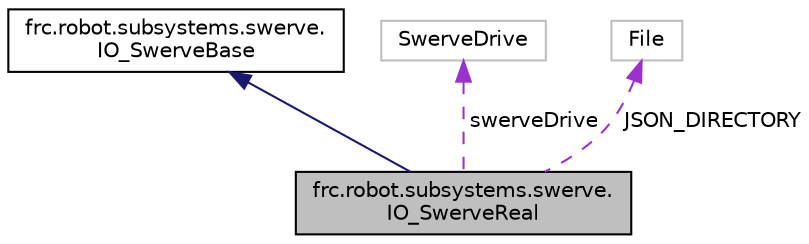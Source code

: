 digraph "frc.robot.subsystems.swerve.IO_SwerveReal"
{
 // LATEX_PDF_SIZE
  edge [fontname="Helvetica",fontsize="10",labelfontname="Helvetica",labelfontsize="10"];
  node [fontname="Helvetica",fontsize="10",shape=record];
  Node1 [label="frc.robot.subsystems.swerve.\lIO_SwerveReal",height=0.2,width=0.4,color="black", fillcolor="grey75", style="filled", fontcolor="black",tooltip=" "];
  Node2 -> Node1 [dir="back",color="midnightblue",fontsize="10",style="solid",fontname="Helvetica"];
  Node2 [label="frc.robot.subsystems.swerve.\lIO_SwerveBase",height=0.2,width=0.4,color="black", fillcolor="white", style="filled",URL="$interfacefrc_1_1robot_1_1subsystems_1_1swerve_1_1_i_o___swerve_base.html",tooltip=" "];
  Node3 -> Node1 [dir="back",color="darkorchid3",fontsize="10",style="dashed",label=" swerveDrive" ,fontname="Helvetica"];
  Node3 [label="SwerveDrive",height=0.2,width=0.4,color="grey75", fillcolor="white", style="filled",tooltip=" "];
  Node4 -> Node1 [dir="back",color="darkorchid3",fontsize="10",style="dashed",label=" JSON_DIRECTORY" ,fontname="Helvetica"];
  Node4 [label="File",height=0.2,width=0.4,color="grey75", fillcolor="white", style="filled",tooltip=" "];
}

